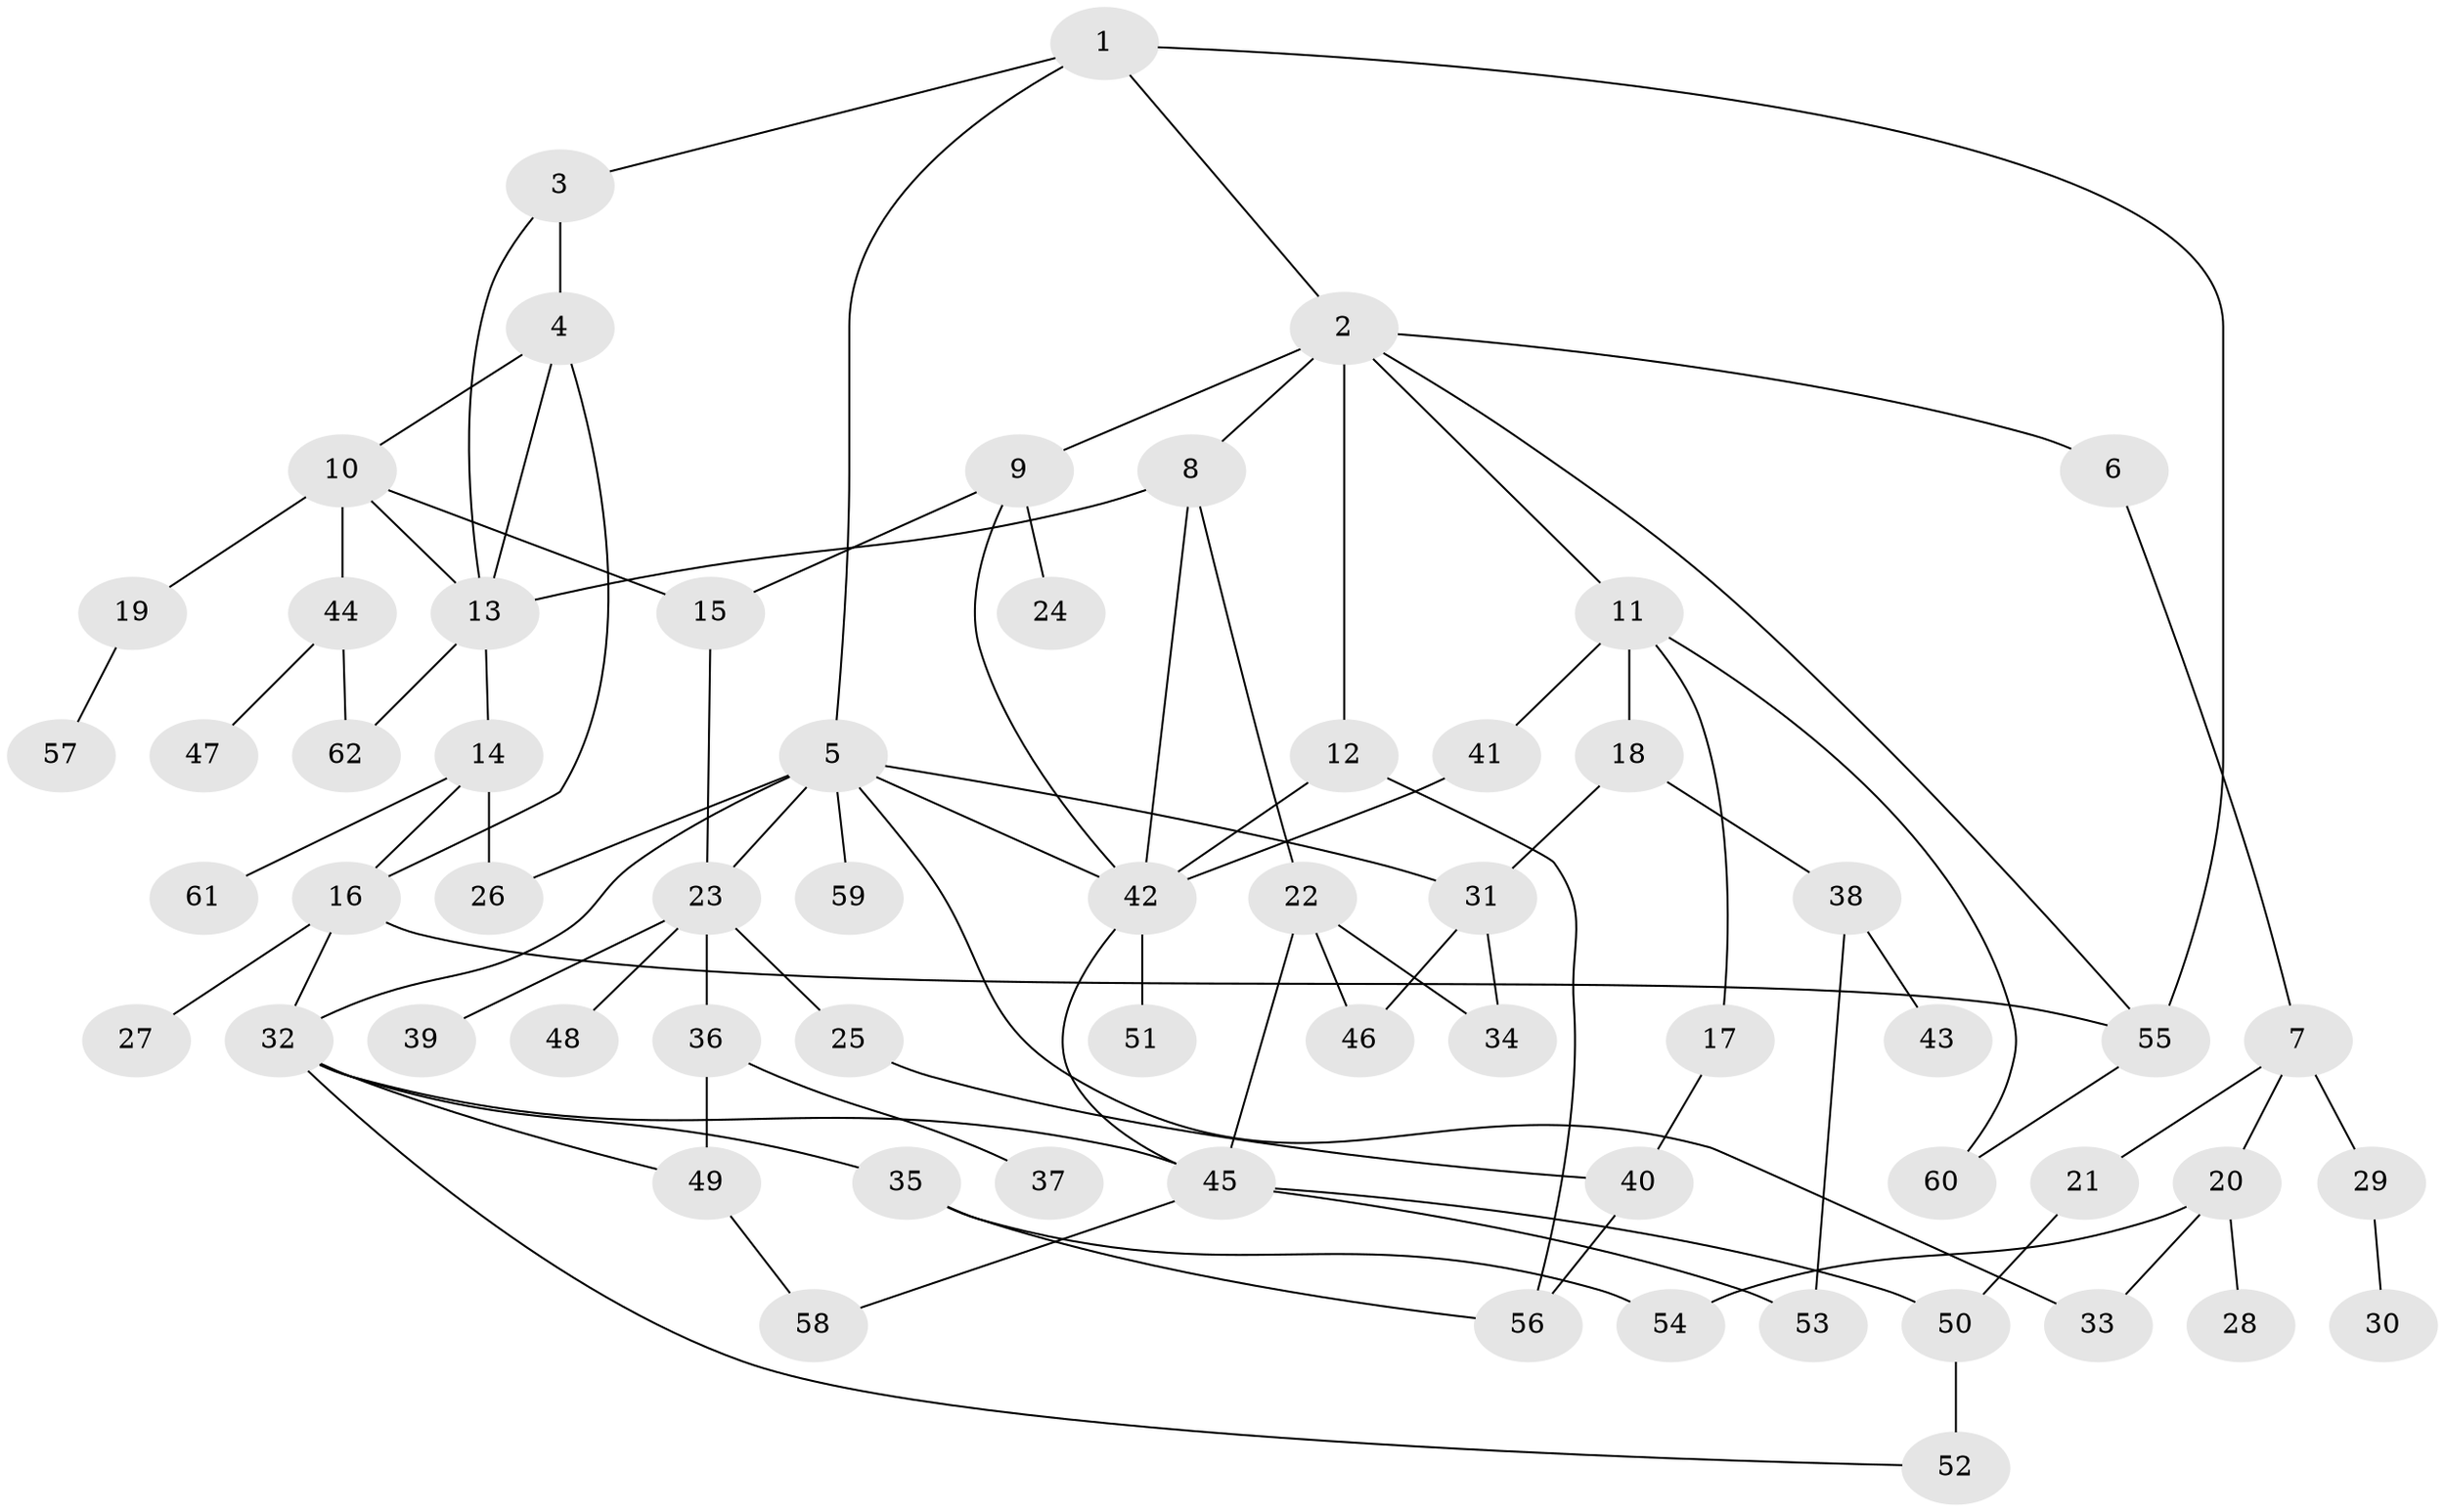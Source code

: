 // original degree distribution, {5: 0.056910569105691054, 8: 0.008130081300813009, 3: 0.18699186991869918, 1: 0.3008130081300813, 6: 0.024390243902439025, 2: 0.3089430894308943, 7: 0.024390243902439025, 4: 0.08943089430894309}
// Generated by graph-tools (version 1.1) at 2025/34/03/09/25 02:34:22]
// undirected, 62 vertices, 92 edges
graph export_dot {
graph [start="1"]
  node [color=gray90,style=filled];
  1;
  2;
  3;
  4;
  5;
  6;
  7;
  8;
  9;
  10;
  11;
  12;
  13;
  14;
  15;
  16;
  17;
  18;
  19;
  20;
  21;
  22;
  23;
  24;
  25;
  26;
  27;
  28;
  29;
  30;
  31;
  32;
  33;
  34;
  35;
  36;
  37;
  38;
  39;
  40;
  41;
  42;
  43;
  44;
  45;
  46;
  47;
  48;
  49;
  50;
  51;
  52;
  53;
  54;
  55;
  56;
  57;
  58;
  59;
  60;
  61;
  62;
  1 -- 2 [weight=1.0];
  1 -- 3 [weight=1.0];
  1 -- 5 [weight=1.0];
  1 -- 55 [weight=1.0];
  2 -- 6 [weight=1.0];
  2 -- 8 [weight=1.0];
  2 -- 9 [weight=1.0];
  2 -- 11 [weight=1.0];
  2 -- 12 [weight=1.0];
  2 -- 55 [weight=1.0];
  3 -- 4 [weight=1.0];
  3 -- 13 [weight=1.0];
  4 -- 10 [weight=1.0];
  4 -- 13 [weight=1.0];
  4 -- 16 [weight=1.0];
  5 -- 23 [weight=1.0];
  5 -- 26 [weight=1.0];
  5 -- 31 [weight=1.0];
  5 -- 32 [weight=1.0];
  5 -- 33 [weight=1.0];
  5 -- 42 [weight=1.0];
  5 -- 59 [weight=1.0];
  6 -- 7 [weight=1.0];
  7 -- 20 [weight=1.0];
  7 -- 21 [weight=1.0];
  7 -- 29 [weight=1.0];
  8 -- 13 [weight=1.0];
  8 -- 22 [weight=1.0];
  8 -- 42 [weight=1.0];
  9 -- 15 [weight=1.0];
  9 -- 24 [weight=1.0];
  9 -- 42 [weight=1.0];
  10 -- 13 [weight=1.0];
  10 -- 15 [weight=1.0];
  10 -- 19 [weight=1.0];
  10 -- 44 [weight=1.0];
  11 -- 17 [weight=1.0];
  11 -- 18 [weight=1.0];
  11 -- 41 [weight=1.0];
  11 -- 60 [weight=1.0];
  12 -- 42 [weight=1.0];
  12 -- 56 [weight=1.0];
  13 -- 14 [weight=1.0];
  13 -- 62 [weight=1.0];
  14 -- 16 [weight=1.0];
  14 -- 26 [weight=1.0];
  14 -- 61 [weight=1.0];
  15 -- 23 [weight=1.0];
  16 -- 27 [weight=1.0];
  16 -- 32 [weight=1.0];
  16 -- 55 [weight=1.0];
  17 -- 40 [weight=2.0];
  18 -- 31 [weight=1.0];
  18 -- 38 [weight=1.0];
  19 -- 57 [weight=1.0];
  20 -- 28 [weight=1.0];
  20 -- 33 [weight=1.0];
  20 -- 54 [weight=3.0];
  21 -- 50 [weight=1.0];
  22 -- 34 [weight=1.0];
  22 -- 45 [weight=1.0];
  22 -- 46 [weight=1.0];
  23 -- 25 [weight=1.0];
  23 -- 36 [weight=2.0];
  23 -- 39 [weight=1.0];
  23 -- 48 [weight=1.0];
  25 -- 40 [weight=1.0];
  29 -- 30 [weight=1.0];
  31 -- 34 [weight=1.0];
  31 -- 46 [weight=1.0];
  32 -- 35 [weight=1.0];
  32 -- 45 [weight=1.0];
  32 -- 49 [weight=1.0];
  32 -- 52 [weight=1.0];
  35 -- 54 [weight=1.0];
  35 -- 56 [weight=1.0];
  36 -- 37 [weight=1.0];
  36 -- 49 [weight=1.0];
  38 -- 43 [weight=1.0];
  38 -- 53 [weight=1.0];
  40 -- 56 [weight=1.0];
  41 -- 42 [weight=1.0];
  42 -- 45 [weight=1.0];
  42 -- 51 [weight=1.0];
  44 -- 47 [weight=1.0];
  44 -- 62 [weight=1.0];
  45 -- 50 [weight=1.0];
  45 -- 53 [weight=1.0];
  45 -- 58 [weight=1.0];
  49 -- 58 [weight=1.0];
  50 -- 52 [weight=2.0];
  55 -- 60 [weight=1.0];
}
